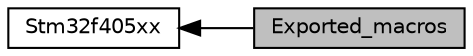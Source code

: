 digraph "Exported_macros"
{
  edge [fontname="Helvetica",fontsize="10",labelfontname="Helvetica",labelfontsize="10"];
  node [fontname="Helvetica",fontsize="10",shape=box];
  rankdir=LR;
  Node1 [label="Exported_macros",height=0.2,width=0.4,color="black", fillcolor="grey75", style="filled", fontcolor="black",tooltip=" "];
  Node2 [label="Stm32f405xx",height=0.2,width=0.4,color="black", fillcolor="white", style="filled",URL="$group__stm32f405xx.html",tooltip=" "];
  Node2->Node1 [shape=plaintext, dir="back", style="solid"];
}
